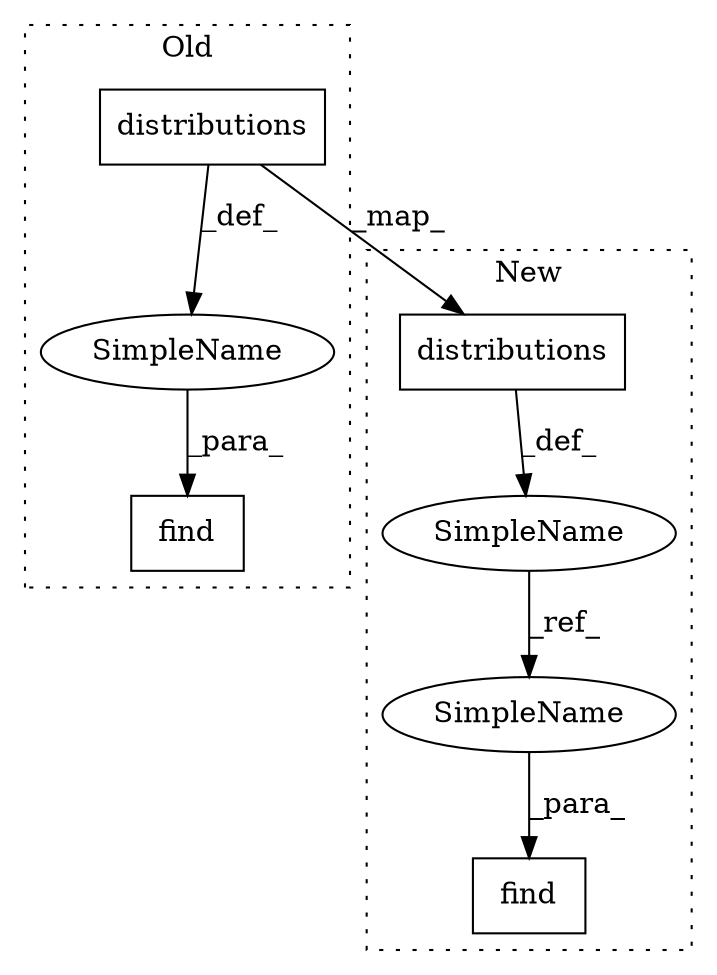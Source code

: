 digraph G {
subgraph cluster0 {
1 [label="distributions" a="32" s="235,250" l="14,1" shape="box"];
4 [label="find" a="32" s="230,284" l="5,1" shape="box"];
6 [label="SimpleName" a="42" s="" l="" shape="ellipse"];
label = "Old";
style="dotted";
}
subgraph cluster1 {
2 [label="distributions" a="32" s="338,353" l="14,1" shape="box"];
3 [label="find" a="32" s="368,388" l="5,1" shape="box"];
5 [label="SimpleName" a="42" s="332" l="5" shape="ellipse"];
7 [label="SimpleName" a="42" s="373" l="5" shape="ellipse"];
label = "New";
style="dotted";
}
1 -> 6 [label="_def_"];
1 -> 2 [label="_map_"];
2 -> 5 [label="_def_"];
5 -> 7 [label="_ref_"];
6 -> 4 [label="_para_"];
7 -> 3 [label="_para_"];
}